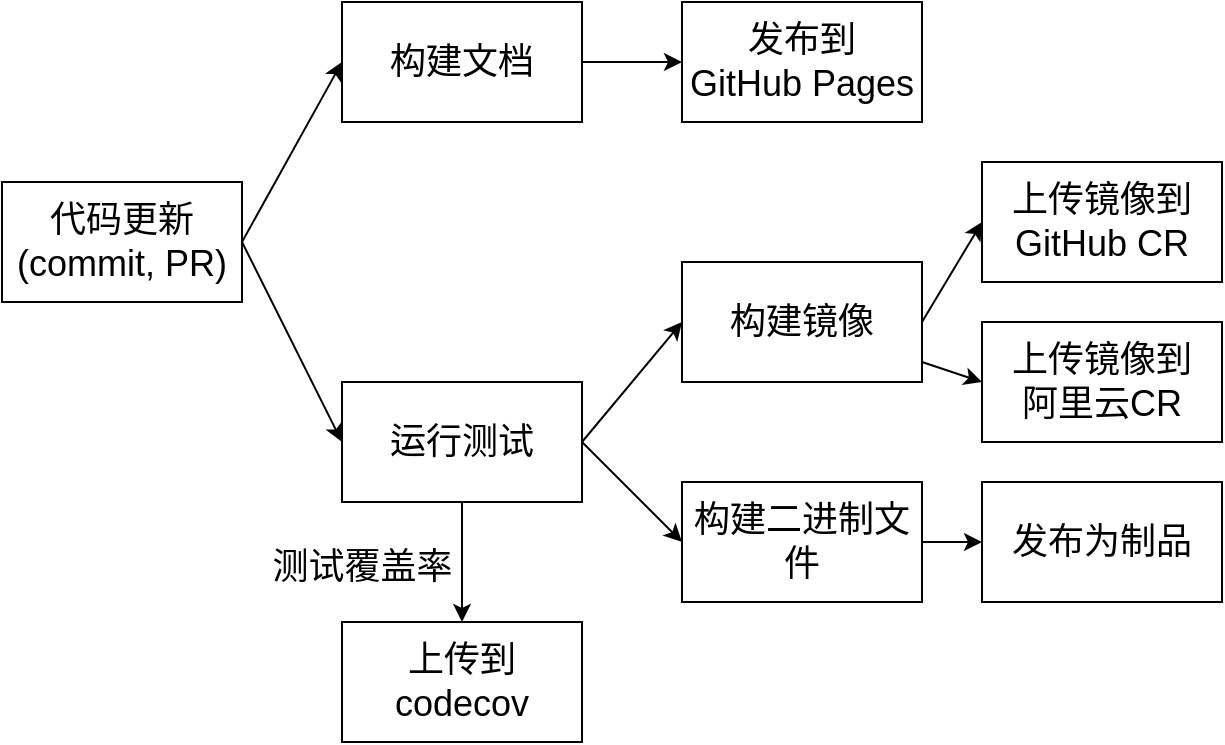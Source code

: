 <mxfile scale="2" border="0">
    <diagram id="CCmktOVLaJpoyg_8QXb8" name="Page-1">
        <mxGraphModel dx="1194" dy="910" grid="1" gridSize="10" guides="1" tooltips="1" connect="1" arrows="1" fold="1" page="1" pageScale="1" pageWidth="827" pageHeight="1169" math="0" shadow="0">
            <root>
                <mxCell id="0"/>
                <mxCell id="1" parent="0"/>
                <mxCell id="7" value="" style="edgeStyle=none;exitX=1;exitY=0.5;exitDx=0;exitDy=0;entryX=0;entryY=0.5;entryDx=0;entryDy=0;fontSize=18;labelBackgroundColor=none;" parent="1" source="2" target="4" edge="1">
                    <mxGeometry relative="1" as="geometry"/>
                </mxCell>
                <mxCell id="8" value="" style="edgeStyle=none;exitX=1;exitY=0.5;exitDx=0;exitDy=0;entryX=0;entryY=0.5;entryDx=0;entryDy=0;fontSize=18;labelBackgroundColor=none;" parent="1" source="2" target="5" edge="1">
                    <mxGeometry relative="1" as="geometry"/>
                </mxCell>
                <mxCell id="2" value="代码更新&#10;(commit, PR)" style="rounded=0;whiteSpace=wrap;fontSize=18;labelBackgroundColor=none;" parent="1" vertex="1">
                    <mxGeometry x="110" y="300" width="120" height="60" as="geometry"/>
                </mxCell>
                <mxCell id="12" value="" style="edgeStyle=none;exitX=1;exitY=0.5;exitDx=0;exitDy=0;entryX=0;entryY=0.5;entryDx=0;entryDy=0;fontSize=18;labelBackgroundColor=none;" parent="1" source="4" target="11" edge="1">
                    <mxGeometry relative="1" as="geometry"/>
                </mxCell>
                <mxCell id="4" value="构建文档" style="rounded=0;whiteSpace=wrap;fontSize=18;labelBackgroundColor=none;" parent="1" vertex="1">
                    <mxGeometry x="280" y="210" width="120" height="60" as="geometry"/>
                </mxCell>
                <mxCell id="9" value="" style="edgeStyle=none;exitX=0.5;exitY=1;exitDx=0;exitDy=0;fontSize=18;labelBackgroundColor=none;" parent="1" source="5" target="6" edge="1">
                    <mxGeometry relative="1" as="geometry"/>
                </mxCell>
                <mxCell id="10" value="测试覆盖率" style="edgeLabel;align=center;verticalAlign=middle;resizable=0;points=[];fontSize=18;labelBackgroundColor=none;" parent="9" vertex="1" connectable="0">
                    <mxGeometry x="-0.404" y="-1" relative="1" as="geometry">
                        <mxPoint x="-49" y="12" as="offset"/>
                    </mxGeometry>
                </mxCell>
                <mxCell id="14" value="" style="edgeStyle=none;exitX=1;exitY=0.5;exitDx=0;exitDy=0;entryX=0;entryY=0.5;entryDx=0;entryDy=0;fontSize=18;labelBackgroundColor=none;" parent="1" source="5" target="13" edge="1">
                    <mxGeometry relative="1" as="geometry"/>
                </mxCell>
                <mxCell id="16" value="" style="edgeStyle=none;exitX=1;exitY=0.5;exitDx=0;exitDy=0;entryX=0;entryY=0.5;entryDx=0;entryDy=0;fontSize=18;labelBackgroundColor=none;" parent="1" source="5" target="15" edge="1">
                    <mxGeometry relative="1" as="geometry"/>
                </mxCell>
                <mxCell id="5" value="运行测试" style="rounded=0;whiteSpace=wrap;fontSize=18;labelBackgroundColor=none;" parent="1" vertex="1">
                    <mxGeometry x="280" y="400" width="120" height="60" as="geometry"/>
                </mxCell>
                <mxCell id="6" value="上传到codecov" style="rounded=0;whiteSpace=wrap;fontSize=18;labelBackgroundColor=none;" parent="1" vertex="1">
                    <mxGeometry x="280" y="520" width="120" height="60" as="geometry"/>
                </mxCell>
                <mxCell id="11" value="发布到&#10;GitHub Pages" style="rounded=0;whiteSpace=wrap;fontSize=18;labelBackgroundColor=none;" parent="1" vertex="1">
                    <mxGeometry x="450" y="210" width="120" height="60" as="geometry"/>
                </mxCell>
                <mxCell id="20" value="" style="edgeStyle=none;exitX=1;exitY=0.5;exitDx=0;exitDy=0;entryX=0;entryY=0.5;entryDx=0;entryDy=0;fontSize=18;labelBackgroundColor=none;" parent="1" source="13" target="17" edge="1">
                    <mxGeometry relative="1" as="geometry"/>
                </mxCell>
                <mxCell id="21" value="" style="edgeStyle=none;entryX=0;entryY=0.5;entryDx=0;entryDy=0;fontSize=18;labelBackgroundColor=none;" parent="1" source="13" target="18" edge="1">
                    <mxGeometry relative="1" as="geometry"/>
                </mxCell>
                <mxCell id="13" value="构建镜像" style="rounded=0;whiteSpace=wrap;fontSize=18;labelBackgroundColor=none;" parent="1" vertex="1">
                    <mxGeometry x="450" y="340" width="120" height="60" as="geometry"/>
                </mxCell>
                <mxCell id="22" value="" style="edgeStyle=none;exitX=1;exitY=0.5;exitDx=0;exitDy=0;entryX=0;entryY=0.5;entryDx=0;entryDy=0;fontSize=18;labelBackgroundColor=none;" parent="1" source="15" target="19" edge="1">
                    <mxGeometry relative="1" as="geometry"/>
                </mxCell>
                <mxCell id="15" value="构建二进制文件" style="rounded=0;whiteSpace=wrap;fontSize=18;labelBackgroundColor=none;" parent="1" vertex="1">
                    <mxGeometry x="450" y="450" width="120" height="60" as="geometry"/>
                </mxCell>
                <mxCell id="17" value="上传镜像到GitHub CR" style="rounded=0;whiteSpace=wrap;fontSize=18;labelBackgroundColor=none;" parent="1" vertex="1">
                    <mxGeometry x="600" y="290" width="120" height="60" as="geometry"/>
                </mxCell>
                <mxCell id="18" value="上传镜像到&#10;阿里云CR" style="rounded=0;whiteSpace=wrap;fontSize=18;labelBackgroundColor=none;" parent="1" vertex="1">
                    <mxGeometry x="600" y="370" width="120" height="60" as="geometry"/>
                </mxCell>
                <mxCell id="19" value="发布为制品" style="rounded=0;whiteSpace=wrap;fontSize=18;labelBackgroundColor=none;" parent="1" vertex="1">
                    <mxGeometry x="600" y="450" width="120" height="60" as="geometry"/>
                </mxCell>
            </root>
        </mxGraphModel>
    </diagram>
</mxfile>
